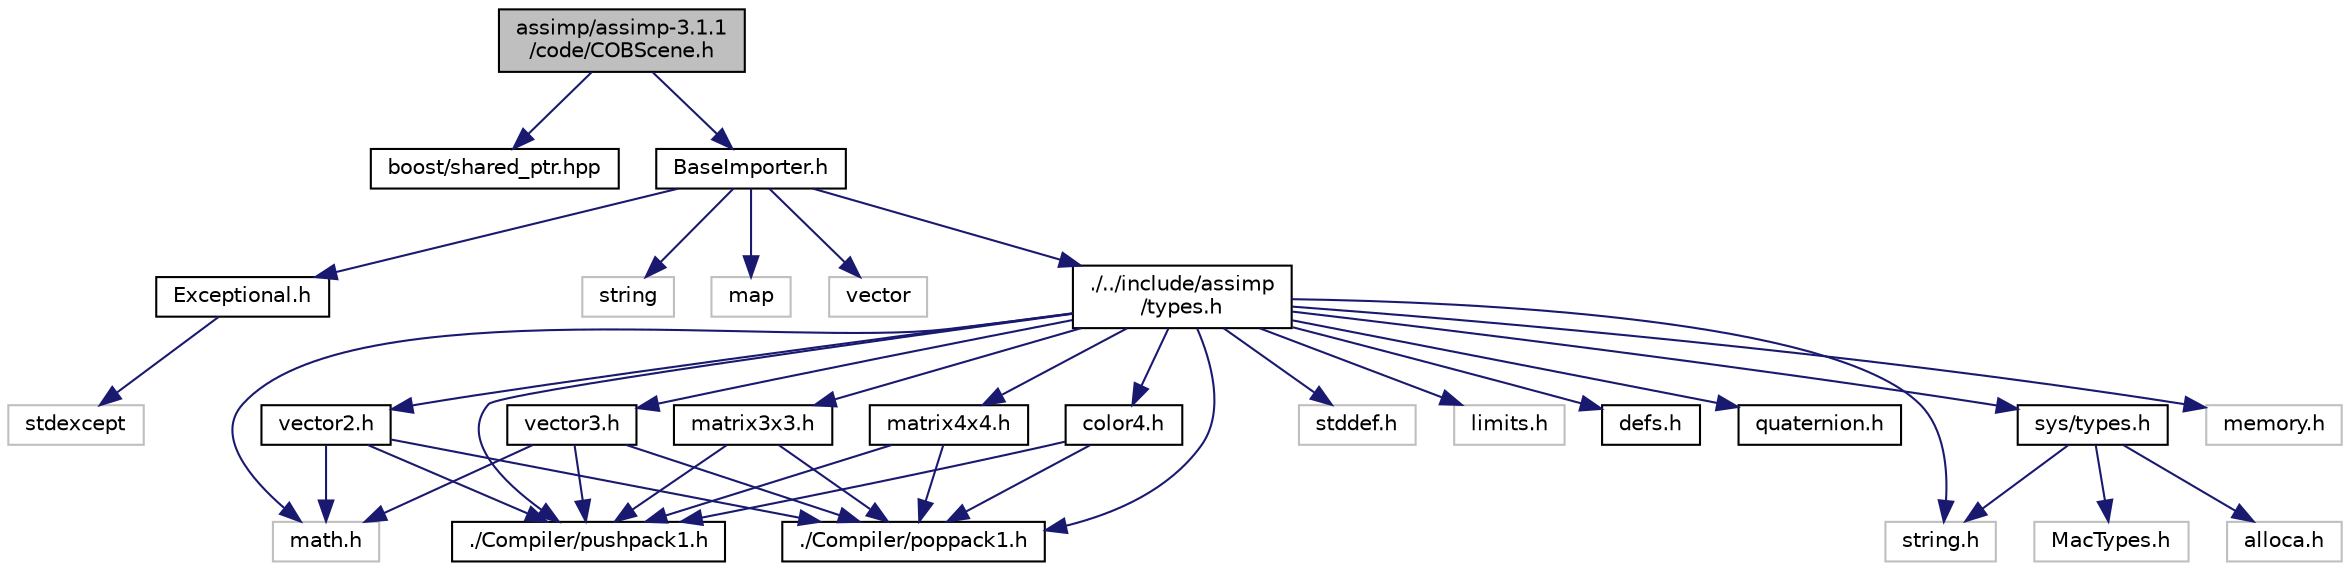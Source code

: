 digraph "assimp/assimp-3.1.1/code/COBScene.h"
{
  edge [fontname="Helvetica",fontsize="10",labelfontname="Helvetica",labelfontsize="10"];
  node [fontname="Helvetica",fontsize="10",shape=record];
  Node1 [label="assimp/assimp-3.1.1\l/code/COBScene.h",height=0.2,width=0.4,color="black", fillcolor="grey75", style="filled", fontcolor="black"];
  Node1 -> Node2 [color="midnightblue",fontsize="10",style="solid"];
  Node2 [label="boost/shared_ptr.hpp",height=0.2,width=0.4,color="black", fillcolor="white", style="filled",URL="$shared__ptr_8hpp_source.html"];
  Node1 -> Node3 [color="midnightblue",fontsize="10",style="solid"];
  Node3 [label="BaseImporter.h",height=0.2,width=0.4,color="black", fillcolor="white", style="filled",URL="$_base_importer_8h_source.html"];
  Node3 -> Node4 [color="midnightblue",fontsize="10",style="solid"];
  Node4 [label="Exceptional.h",height=0.2,width=0.4,color="black", fillcolor="white", style="filled",URL="$_exceptional_8h_source.html"];
  Node4 -> Node5 [color="midnightblue",fontsize="10",style="solid"];
  Node5 [label="stdexcept",height=0.2,width=0.4,color="grey75", fillcolor="white", style="filled"];
  Node3 -> Node6 [color="midnightblue",fontsize="10",style="solid"];
  Node6 [label="string",height=0.2,width=0.4,color="grey75", fillcolor="white", style="filled"];
  Node3 -> Node7 [color="midnightblue",fontsize="10",style="solid"];
  Node7 [label="map",height=0.2,width=0.4,color="grey75", fillcolor="white", style="filled"];
  Node3 -> Node8 [color="midnightblue",fontsize="10",style="solid"];
  Node8 [label="vector",height=0.2,width=0.4,color="grey75", fillcolor="white", style="filled"];
  Node3 -> Node9 [color="midnightblue",fontsize="10",style="solid"];
  Node9 [label="./../include/assimp\l/types.h",height=0.2,width=0.4,color="black", fillcolor="white", style="filled",URL="$assimp_2assimp-3_81_81_2include_2assimp_2types_8h_source.html"];
  Node9 -> Node10 [color="midnightblue",fontsize="10",style="solid"];
  Node10 [label="sys/types.h",height=0.2,width=0.4,color="black", fillcolor="white", style="filled",URL="$vorbis_2libvorbis-1_83_83_2macos_2compat_2sys_2types_8h_source.html"];
  Node10 -> Node11 [color="midnightblue",fontsize="10",style="solid"];
  Node11 [label="MacTypes.h",height=0.2,width=0.4,color="grey75", fillcolor="white", style="filled"];
  Node10 -> Node12 [color="midnightblue",fontsize="10",style="solid"];
  Node12 [label="alloca.h",height=0.2,width=0.4,color="grey75", fillcolor="white", style="filled"];
  Node10 -> Node13 [color="midnightblue",fontsize="10",style="solid"];
  Node13 [label="string.h",height=0.2,width=0.4,color="grey75", fillcolor="white", style="filled"];
  Node9 -> Node14 [color="midnightblue",fontsize="10",style="solid"];
  Node14 [label="memory.h",height=0.2,width=0.4,color="grey75", fillcolor="white", style="filled"];
  Node9 -> Node15 [color="midnightblue",fontsize="10",style="solid"];
  Node15 [label="math.h",height=0.2,width=0.4,color="grey75", fillcolor="white", style="filled"];
  Node9 -> Node16 [color="midnightblue",fontsize="10",style="solid"];
  Node16 [label="stddef.h",height=0.2,width=0.4,color="grey75", fillcolor="white", style="filled"];
  Node9 -> Node13 [color="midnightblue",fontsize="10",style="solid"];
  Node9 -> Node17 [color="midnightblue",fontsize="10",style="solid"];
  Node17 [label="limits.h",height=0.2,width=0.4,color="grey75", fillcolor="white", style="filled"];
  Node9 -> Node18 [color="midnightblue",fontsize="10",style="solid"];
  Node18 [label="defs.h",height=0.2,width=0.4,color="black", fillcolor="white", style="filled",URL="$defs_8h_source.html"];
  Node9 -> Node19 [color="midnightblue",fontsize="10",style="solid"];
  Node19 [label="vector3.h",height=0.2,width=0.4,color="black", fillcolor="white", style="filled",URL="$vector3_8h_source.html"];
  Node19 -> Node15 [color="midnightblue",fontsize="10",style="solid"];
  Node19 -> Node20 [color="midnightblue",fontsize="10",style="solid"];
  Node20 [label="./Compiler/pushpack1.h",height=0.2,width=0.4,color="black", fillcolor="white", style="filled",URL="$pushpack1_8h_source.html"];
  Node19 -> Node21 [color="midnightblue",fontsize="10",style="solid"];
  Node21 [label="./Compiler/poppack1.h",height=0.2,width=0.4,color="black", fillcolor="white", style="filled",URL="$poppack1_8h_source.html"];
  Node9 -> Node22 [color="midnightblue",fontsize="10",style="solid"];
  Node22 [label="vector2.h",height=0.2,width=0.4,color="black", fillcolor="white", style="filled",URL="$vector2_8h_source.html"];
  Node22 -> Node15 [color="midnightblue",fontsize="10",style="solid"];
  Node22 -> Node20 [color="midnightblue",fontsize="10",style="solid"];
  Node22 -> Node21 [color="midnightblue",fontsize="10",style="solid"];
  Node9 -> Node23 [color="midnightblue",fontsize="10",style="solid"];
  Node23 [label="color4.h",height=0.2,width=0.4,color="black", fillcolor="white", style="filled",URL="$color4_8h_source.html"];
  Node23 -> Node20 [color="midnightblue",fontsize="10",style="solid"];
  Node23 -> Node21 [color="midnightblue",fontsize="10",style="solid"];
  Node9 -> Node24 [color="midnightblue",fontsize="10",style="solid"];
  Node24 [label="matrix3x3.h",height=0.2,width=0.4,color="black", fillcolor="white", style="filled",URL="$matrix3x3_8h.html",tooltip="Definition of a 3x3 matrix, including operators when compiling in C++. "];
  Node24 -> Node20 [color="midnightblue",fontsize="10",style="solid"];
  Node24 -> Node21 [color="midnightblue",fontsize="10",style="solid"];
  Node9 -> Node25 [color="midnightblue",fontsize="10",style="solid"];
  Node25 [label="matrix4x4.h",height=0.2,width=0.4,color="black", fillcolor="white", style="filled",URL="$matrix4x4_8h.html",tooltip="4x4 matrix structure, including operators when compiling in C++ "];
  Node25 -> Node20 [color="midnightblue",fontsize="10",style="solid"];
  Node25 -> Node21 [color="midnightblue",fontsize="10",style="solid"];
  Node9 -> Node26 [color="midnightblue",fontsize="10",style="solid"];
  Node26 [label="quaternion.h",height=0.2,width=0.4,color="black", fillcolor="white", style="filled",URL="$assimp_2assimp-3_81_81_2include_2assimp_2quaternion_8h_source.html"];
  Node9 -> Node20 [color="midnightblue",fontsize="10",style="solid"];
  Node9 -> Node21 [color="midnightblue",fontsize="10",style="solid"];
}
